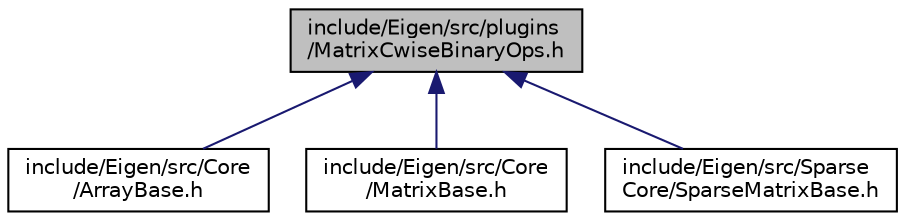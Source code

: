digraph "include/Eigen/src/plugins/MatrixCwiseBinaryOps.h"
{
  edge [fontname="Helvetica",fontsize="10",labelfontname="Helvetica",labelfontsize="10"];
  node [fontname="Helvetica",fontsize="10",shape=record];
  Node1 [label="include/Eigen/src/plugins\l/MatrixCwiseBinaryOps.h",height=0.2,width=0.4,color="black", fillcolor="grey75", style="filled" fontcolor="black"];
  Node1 -> Node2 [dir="back",color="midnightblue",fontsize="10",style="solid",fontname="Helvetica"];
  Node2 [label="include/Eigen/src/Core\l/ArrayBase.h",height=0.2,width=0.4,color="black", fillcolor="white", style="filled",URL="$ArrayBase_8h.html"];
  Node1 -> Node3 [dir="back",color="midnightblue",fontsize="10",style="solid",fontname="Helvetica"];
  Node3 [label="include/Eigen/src/Core\l/MatrixBase.h",height=0.2,width=0.4,color="black", fillcolor="white", style="filled",URL="$MatrixBase_8h.html"];
  Node1 -> Node4 [dir="back",color="midnightblue",fontsize="10",style="solid",fontname="Helvetica"];
  Node4 [label="include/Eigen/src/Sparse\lCore/SparseMatrixBase.h",height=0.2,width=0.4,color="black", fillcolor="white", style="filled",URL="$SparseMatrixBase_8h.html"];
}
